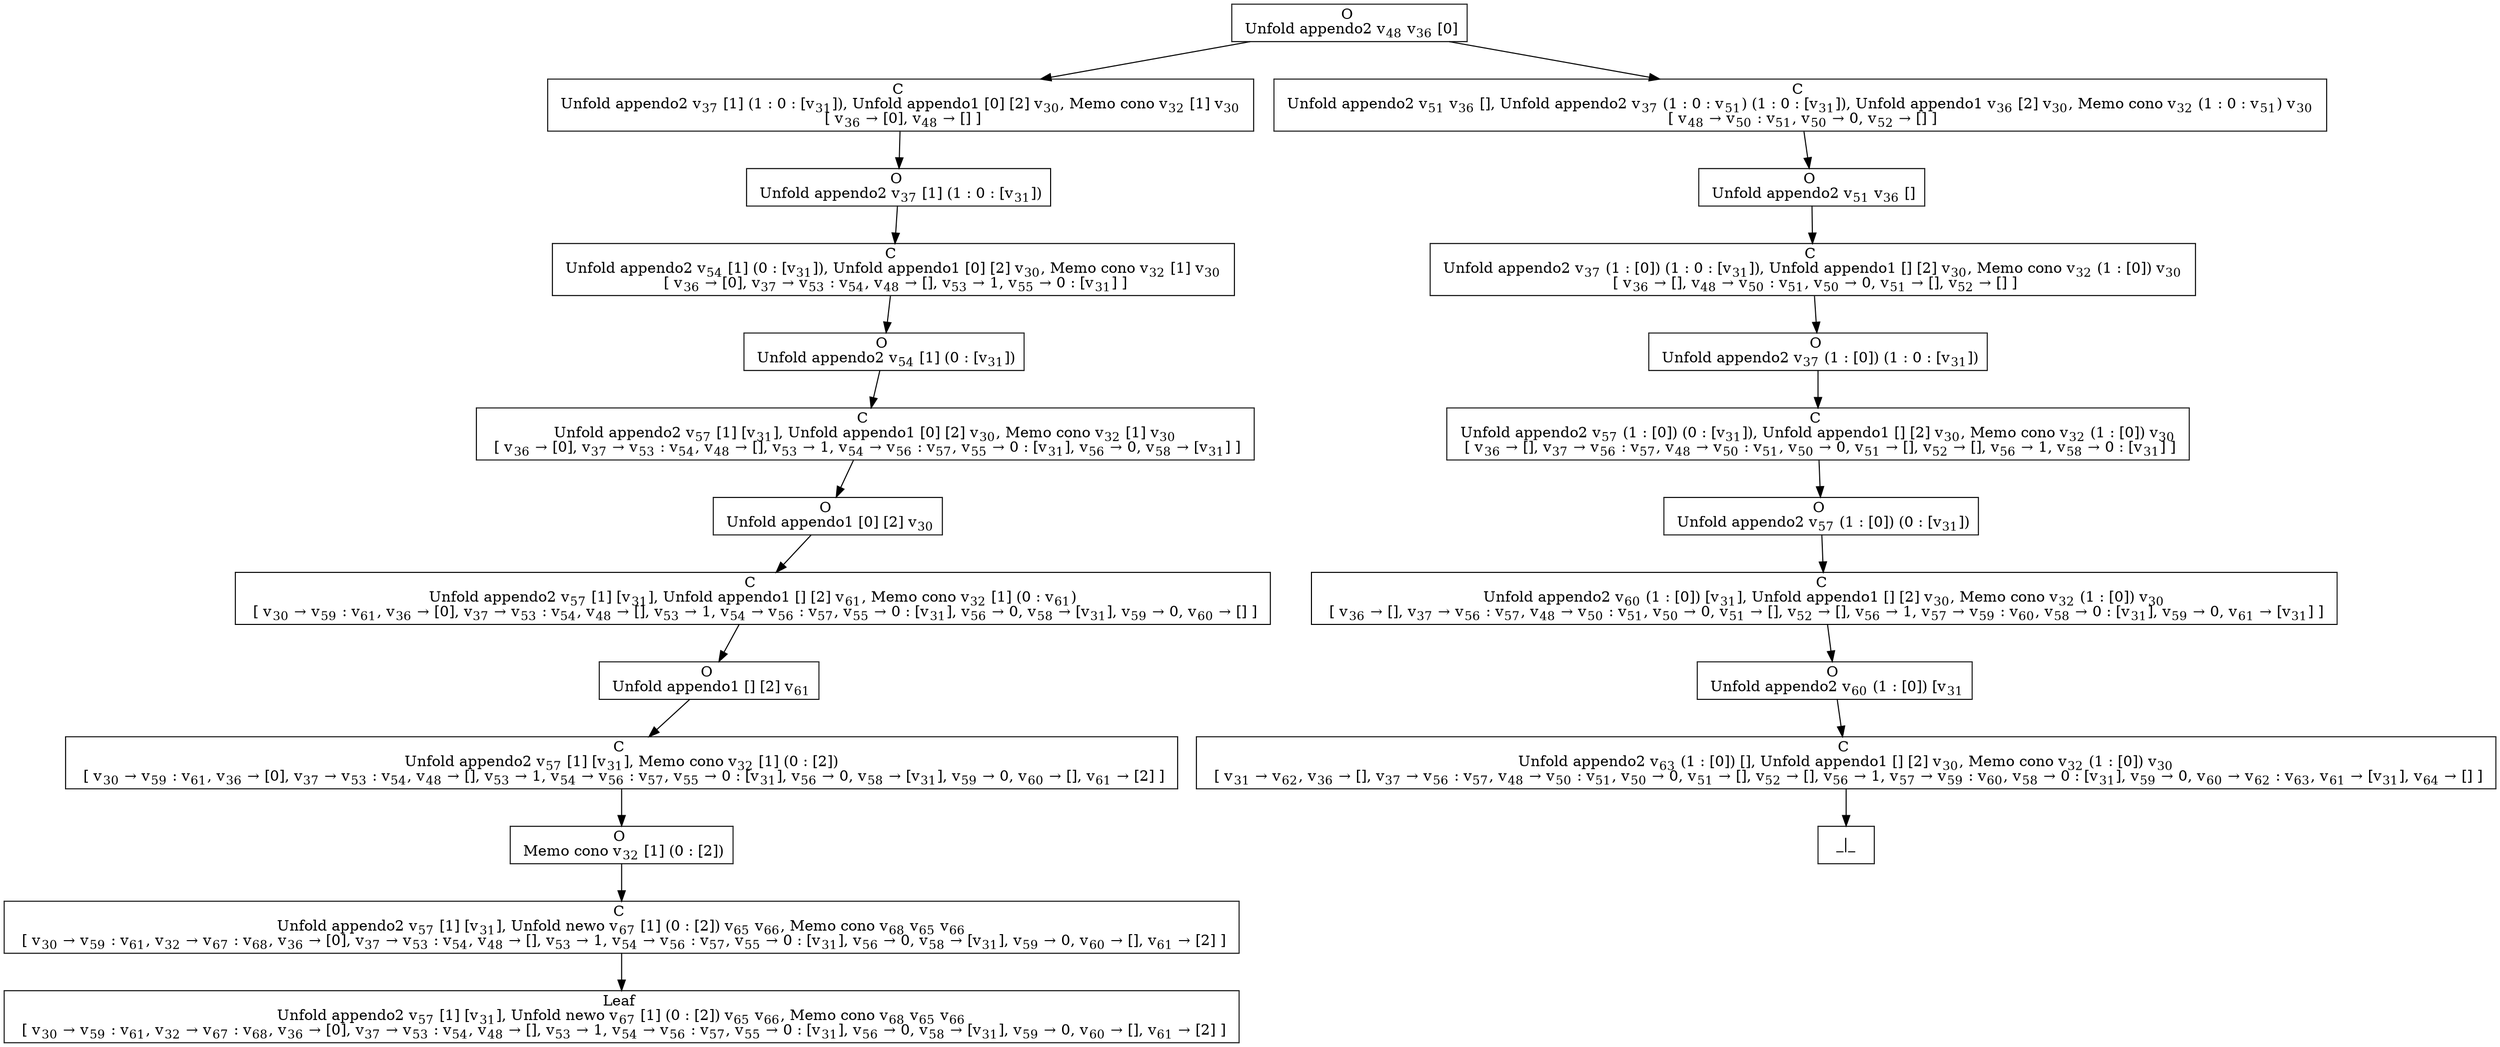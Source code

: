 digraph {
    graph [rankdir=TB
          ,bgcolor=transparent];
    node [shape=box
         ,fillcolor=white
         ,style=filled];
    0 [label=<O <BR/> Unfold appendo2 v<SUB>48</SUB> v<SUB>36</SUB> [0]>];
    1 [label=<C <BR/> Unfold appendo2 v<SUB>37</SUB> [1] (1 : 0 : [v<SUB>31</SUB>]), Unfold appendo1 [0] [2] v<SUB>30</SUB>, Memo cono v<SUB>32</SUB> [1] v<SUB>30</SUB> <BR/>  [ v<SUB>36</SUB> &rarr; [0], v<SUB>48</SUB> &rarr; [] ] >];
    2 [label=<C <BR/> Unfold appendo2 v<SUB>51</SUB> v<SUB>36</SUB> [], Unfold appendo2 v<SUB>37</SUB> (1 : 0 : v<SUB>51</SUB>) (1 : 0 : [v<SUB>31</SUB>]), Unfold appendo1 v<SUB>36</SUB> [2] v<SUB>30</SUB>, Memo cono v<SUB>32</SUB> (1 : 0 : v<SUB>51</SUB>) v<SUB>30</SUB> <BR/>  [ v<SUB>48</SUB> &rarr; v<SUB>50</SUB> : v<SUB>51</SUB>, v<SUB>50</SUB> &rarr; 0, v<SUB>52</SUB> &rarr; [] ] >];
    3 [label=<O <BR/> Unfold appendo2 v<SUB>37</SUB> [1] (1 : 0 : [v<SUB>31</SUB>])>];
    4 [label=<C <BR/> Unfold appendo2 v<SUB>54</SUB> [1] (0 : [v<SUB>31</SUB>]), Unfold appendo1 [0] [2] v<SUB>30</SUB>, Memo cono v<SUB>32</SUB> [1] v<SUB>30</SUB> <BR/>  [ v<SUB>36</SUB> &rarr; [0], v<SUB>37</SUB> &rarr; v<SUB>53</SUB> : v<SUB>54</SUB>, v<SUB>48</SUB> &rarr; [], v<SUB>53</SUB> &rarr; 1, v<SUB>55</SUB> &rarr; 0 : [v<SUB>31</SUB>] ] >];
    5 [label=<O <BR/> Unfold appendo2 v<SUB>54</SUB> [1] (0 : [v<SUB>31</SUB>])>];
    6 [label=<C <BR/> Unfold appendo2 v<SUB>57</SUB> [1] [v<SUB>31</SUB>], Unfold appendo1 [0] [2] v<SUB>30</SUB>, Memo cono v<SUB>32</SUB> [1] v<SUB>30</SUB> <BR/>  [ v<SUB>36</SUB> &rarr; [0], v<SUB>37</SUB> &rarr; v<SUB>53</SUB> : v<SUB>54</SUB>, v<SUB>48</SUB> &rarr; [], v<SUB>53</SUB> &rarr; 1, v<SUB>54</SUB> &rarr; v<SUB>56</SUB> : v<SUB>57</SUB>, v<SUB>55</SUB> &rarr; 0 : [v<SUB>31</SUB>], v<SUB>56</SUB> &rarr; 0, v<SUB>58</SUB> &rarr; [v<SUB>31</SUB>] ] >];
    7 [label=<O <BR/> Unfold appendo1 [0] [2] v<SUB>30</SUB>>];
    8 [label=<C <BR/> Unfold appendo2 v<SUB>57</SUB> [1] [v<SUB>31</SUB>], Unfold appendo1 [] [2] v<SUB>61</SUB>, Memo cono v<SUB>32</SUB> [1] (0 : v<SUB>61</SUB>) <BR/>  [ v<SUB>30</SUB> &rarr; v<SUB>59</SUB> : v<SUB>61</SUB>, v<SUB>36</SUB> &rarr; [0], v<SUB>37</SUB> &rarr; v<SUB>53</SUB> : v<SUB>54</SUB>, v<SUB>48</SUB> &rarr; [], v<SUB>53</SUB> &rarr; 1, v<SUB>54</SUB> &rarr; v<SUB>56</SUB> : v<SUB>57</SUB>, v<SUB>55</SUB> &rarr; 0 : [v<SUB>31</SUB>], v<SUB>56</SUB> &rarr; 0, v<SUB>58</SUB> &rarr; [v<SUB>31</SUB>], v<SUB>59</SUB> &rarr; 0, v<SUB>60</SUB> &rarr; [] ] >];
    9 [label=<O <BR/> Unfold appendo1 [] [2] v<SUB>61</SUB>>];
    10 [label=<C <BR/> Unfold appendo2 v<SUB>57</SUB> [1] [v<SUB>31</SUB>], Memo cono v<SUB>32</SUB> [1] (0 : [2]) <BR/>  [ v<SUB>30</SUB> &rarr; v<SUB>59</SUB> : v<SUB>61</SUB>, v<SUB>36</SUB> &rarr; [0], v<SUB>37</SUB> &rarr; v<SUB>53</SUB> : v<SUB>54</SUB>, v<SUB>48</SUB> &rarr; [], v<SUB>53</SUB> &rarr; 1, v<SUB>54</SUB> &rarr; v<SUB>56</SUB> : v<SUB>57</SUB>, v<SUB>55</SUB> &rarr; 0 : [v<SUB>31</SUB>], v<SUB>56</SUB> &rarr; 0, v<SUB>58</SUB> &rarr; [v<SUB>31</SUB>], v<SUB>59</SUB> &rarr; 0, v<SUB>60</SUB> &rarr; [], v<SUB>61</SUB> &rarr; [2] ] >];
    11 [label=<O <BR/> Memo cono v<SUB>32</SUB> [1] (0 : [2])>];
    12 [label=<C <BR/> Unfold appendo2 v<SUB>57</SUB> [1] [v<SUB>31</SUB>], Unfold newo v<SUB>67</SUB> [1] (0 : [2]) v<SUB>65</SUB> v<SUB>66</SUB>, Memo cono v<SUB>68</SUB> v<SUB>65</SUB> v<SUB>66</SUB> <BR/>  [ v<SUB>30</SUB> &rarr; v<SUB>59</SUB> : v<SUB>61</SUB>, v<SUB>32</SUB> &rarr; v<SUB>67</SUB> : v<SUB>68</SUB>, v<SUB>36</SUB> &rarr; [0], v<SUB>37</SUB> &rarr; v<SUB>53</SUB> : v<SUB>54</SUB>, v<SUB>48</SUB> &rarr; [], v<SUB>53</SUB> &rarr; 1, v<SUB>54</SUB> &rarr; v<SUB>56</SUB> : v<SUB>57</SUB>, v<SUB>55</SUB> &rarr; 0 : [v<SUB>31</SUB>], v<SUB>56</SUB> &rarr; 0, v<SUB>58</SUB> &rarr; [v<SUB>31</SUB>], v<SUB>59</SUB> &rarr; 0, v<SUB>60</SUB> &rarr; [], v<SUB>61</SUB> &rarr; [2] ] >];
    13 [label=<Leaf <BR/> Unfold appendo2 v<SUB>57</SUB> [1] [v<SUB>31</SUB>], Unfold newo v<SUB>67</SUB> [1] (0 : [2]) v<SUB>65</SUB> v<SUB>66</SUB>, Memo cono v<SUB>68</SUB> v<SUB>65</SUB> v<SUB>66</SUB> <BR/>  [ v<SUB>30</SUB> &rarr; v<SUB>59</SUB> : v<SUB>61</SUB>, v<SUB>32</SUB> &rarr; v<SUB>67</SUB> : v<SUB>68</SUB>, v<SUB>36</SUB> &rarr; [0], v<SUB>37</SUB> &rarr; v<SUB>53</SUB> : v<SUB>54</SUB>, v<SUB>48</SUB> &rarr; [], v<SUB>53</SUB> &rarr; 1, v<SUB>54</SUB> &rarr; v<SUB>56</SUB> : v<SUB>57</SUB>, v<SUB>55</SUB> &rarr; 0 : [v<SUB>31</SUB>], v<SUB>56</SUB> &rarr; 0, v<SUB>58</SUB> &rarr; [v<SUB>31</SUB>], v<SUB>59</SUB> &rarr; 0, v<SUB>60</SUB> &rarr; [], v<SUB>61</SUB> &rarr; [2] ] >];
    14 [label=<O <BR/> Unfold appendo2 v<SUB>51</SUB> v<SUB>36</SUB> []>];
    15 [label=<C <BR/> Unfold appendo2 v<SUB>37</SUB> (1 : [0]) (1 : 0 : [v<SUB>31</SUB>]), Unfold appendo1 [] [2] v<SUB>30</SUB>, Memo cono v<SUB>32</SUB> (1 : [0]) v<SUB>30</SUB> <BR/>  [ v<SUB>36</SUB> &rarr; [], v<SUB>48</SUB> &rarr; v<SUB>50</SUB> : v<SUB>51</SUB>, v<SUB>50</SUB> &rarr; 0, v<SUB>51</SUB> &rarr; [], v<SUB>52</SUB> &rarr; [] ] >];
    16 [label=<O <BR/> Unfold appendo2 v<SUB>37</SUB> (1 : [0]) (1 : 0 : [v<SUB>31</SUB>])>];
    17 [label=<C <BR/> Unfold appendo2 v<SUB>57</SUB> (1 : [0]) (0 : [v<SUB>31</SUB>]), Unfold appendo1 [] [2] v<SUB>30</SUB>, Memo cono v<SUB>32</SUB> (1 : [0]) v<SUB>30</SUB> <BR/>  [ v<SUB>36</SUB> &rarr; [], v<SUB>37</SUB> &rarr; v<SUB>56</SUB> : v<SUB>57</SUB>, v<SUB>48</SUB> &rarr; v<SUB>50</SUB> : v<SUB>51</SUB>, v<SUB>50</SUB> &rarr; 0, v<SUB>51</SUB> &rarr; [], v<SUB>52</SUB> &rarr; [], v<SUB>56</SUB> &rarr; 1, v<SUB>58</SUB> &rarr; 0 : [v<SUB>31</SUB>] ] >];
    18 [label=<O <BR/> Unfold appendo2 v<SUB>57</SUB> (1 : [0]) (0 : [v<SUB>31</SUB>])>];
    19 [label=<C <BR/> Unfold appendo2 v<SUB>60</SUB> (1 : [0]) [v<SUB>31</SUB>], Unfold appendo1 [] [2] v<SUB>30</SUB>, Memo cono v<SUB>32</SUB> (1 : [0]) v<SUB>30</SUB> <BR/>  [ v<SUB>36</SUB> &rarr; [], v<SUB>37</SUB> &rarr; v<SUB>56</SUB> : v<SUB>57</SUB>, v<SUB>48</SUB> &rarr; v<SUB>50</SUB> : v<SUB>51</SUB>, v<SUB>50</SUB> &rarr; 0, v<SUB>51</SUB> &rarr; [], v<SUB>52</SUB> &rarr; [], v<SUB>56</SUB> &rarr; 1, v<SUB>57</SUB> &rarr; v<SUB>59</SUB> : v<SUB>60</SUB>, v<SUB>58</SUB> &rarr; 0 : [v<SUB>31</SUB>], v<SUB>59</SUB> &rarr; 0, v<SUB>61</SUB> &rarr; [v<SUB>31</SUB>] ] >];
    20 [label=<O <BR/> Unfold appendo2 v<SUB>60</SUB> (1 : [0]) [v<SUB>31</SUB>]>];
    21 [label=<C <BR/> Unfold appendo2 v<SUB>63</SUB> (1 : [0]) [], Unfold appendo1 [] [2] v<SUB>30</SUB>, Memo cono v<SUB>32</SUB> (1 : [0]) v<SUB>30</SUB> <BR/>  [ v<SUB>31</SUB> &rarr; v<SUB>62</SUB>, v<SUB>36</SUB> &rarr; [], v<SUB>37</SUB> &rarr; v<SUB>56</SUB> : v<SUB>57</SUB>, v<SUB>48</SUB> &rarr; v<SUB>50</SUB> : v<SUB>51</SUB>, v<SUB>50</SUB> &rarr; 0, v<SUB>51</SUB> &rarr; [], v<SUB>52</SUB> &rarr; [], v<SUB>56</SUB> &rarr; 1, v<SUB>57</SUB> &rarr; v<SUB>59</SUB> : v<SUB>60</SUB>, v<SUB>58</SUB> &rarr; 0 : [v<SUB>31</SUB>], v<SUB>59</SUB> &rarr; 0, v<SUB>60</SUB> &rarr; v<SUB>62</SUB> : v<SUB>63</SUB>, v<SUB>61</SUB> &rarr; [v<SUB>31</SUB>], v<SUB>64</SUB> &rarr; [] ] >];
    22 [label=<_|_>];
    0 -> 1 [label=""];
    0 -> 2 [label=""];
    1 -> 3 [label=""];
    2 -> 14 [label=""];
    3 -> 4 [label=""];
    4 -> 5 [label=""];
    5 -> 6 [label=""];
    6 -> 7 [label=""];
    7 -> 8 [label=""];
    8 -> 9 [label=""];
    9 -> 10 [label=""];
    10 -> 11 [label=""];
    11 -> 12 [label=""];
    12 -> 13 [label=""];
    14 -> 15 [label=""];
    15 -> 16 [label=""];
    16 -> 17 [label=""];
    17 -> 18 [label=""];
    18 -> 19 [label=""];
    19 -> 20 [label=""];
    20 -> 21 [label=""];
    21 -> 22 [label=""];
}